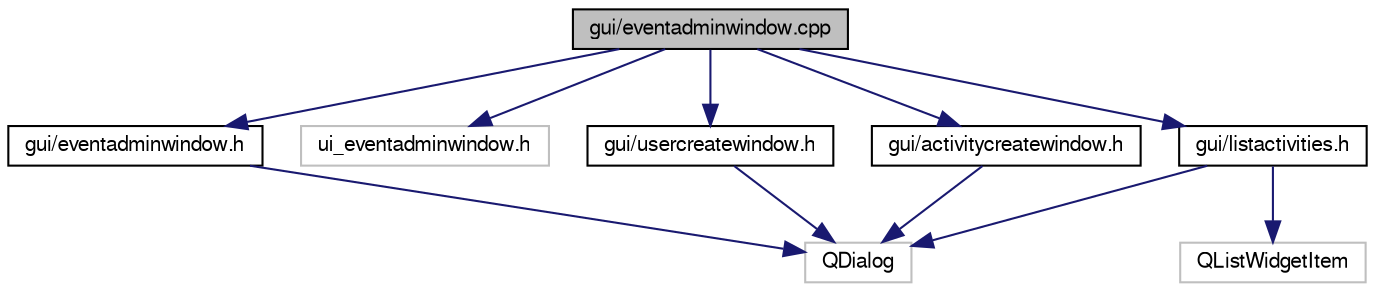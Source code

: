 digraph "gui/eventadminwindow.cpp"
{
  edge [fontname="FreeSans",fontsize="10",labelfontname="FreeSans",labelfontsize="10"];
  node [fontname="FreeSans",fontsize="10",shape=record];
  Node0 [label="gui/eventadminwindow.cpp",height=0.2,width=0.4,color="black", fillcolor="grey75", style="filled", fontcolor="black"];
  Node0 -> Node1 [color="midnightblue",fontsize="10",style="solid",fontname="FreeSans"];
  Node1 [label="gui/eventadminwindow.h",height=0.2,width=0.4,color="black", fillcolor="white", style="filled",URL="$eventadminwindow_8h.html"];
  Node1 -> Node2 [color="midnightblue",fontsize="10",style="solid",fontname="FreeSans"];
  Node2 [label="QDialog",height=0.2,width=0.4,color="grey75", fillcolor="white", style="filled"];
  Node0 -> Node3 [color="midnightblue",fontsize="10",style="solid",fontname="FreeSans"];
  Node3 [label="ui_eventadminwindow.h",height=0.2,width=0.4,color="grey75", fillcolor="white", style="filled"];
  Node0 -> Node4 [color="midnightblue",fontsize="10",style="solid",fontname="FreeSans"];
  Node4 [label="gui/usercreatewindow.h",height=0.2,width=0.4,color="black", fillcolor="white", style="filled",URL="$usercreatewindow_8h.html"];
  Node4 -> Node2 [color="midnightblue",fontsize="10",style="solid",fontname="FreeSans"];
  Node0 -> Node5 [color="midnightblue",fontsize="10",style="solid",fontname="FreeSans"];
  Node5 [label="gui/activitycreatewindow.h",height=0.2,width=0.4,color="black", fillcolor="white", style="filled",URL="$activitycreatewindow_8h.html"];
  Node5 -> Node2 [color="midnightblue",fontsize="10",style="solid",fontname="FreeSans"];
  Node0 -> Node6 [color="midnightblue",fontsize="10",style="solid",fontname="FreeSans"];
  Node6 [label="gui/listactivities.h",height=0.2,width=0.4,color="black", fillcolor="white", style="filled",URL="$listactivities_8h.html"];
  Node6 -> Node7 [color="midnightblue",fontsize="10",style="solid",fontname="FreeSans"];
  Node7 [label="QListWidgetItem",height=0.2,width=0.4,color="grey75", fillcolor="white", style="filled"];
  Node6 -> Node2 [color="midnightblue",fontsize="10",style="solid",fontname="FreeSans"];
}
